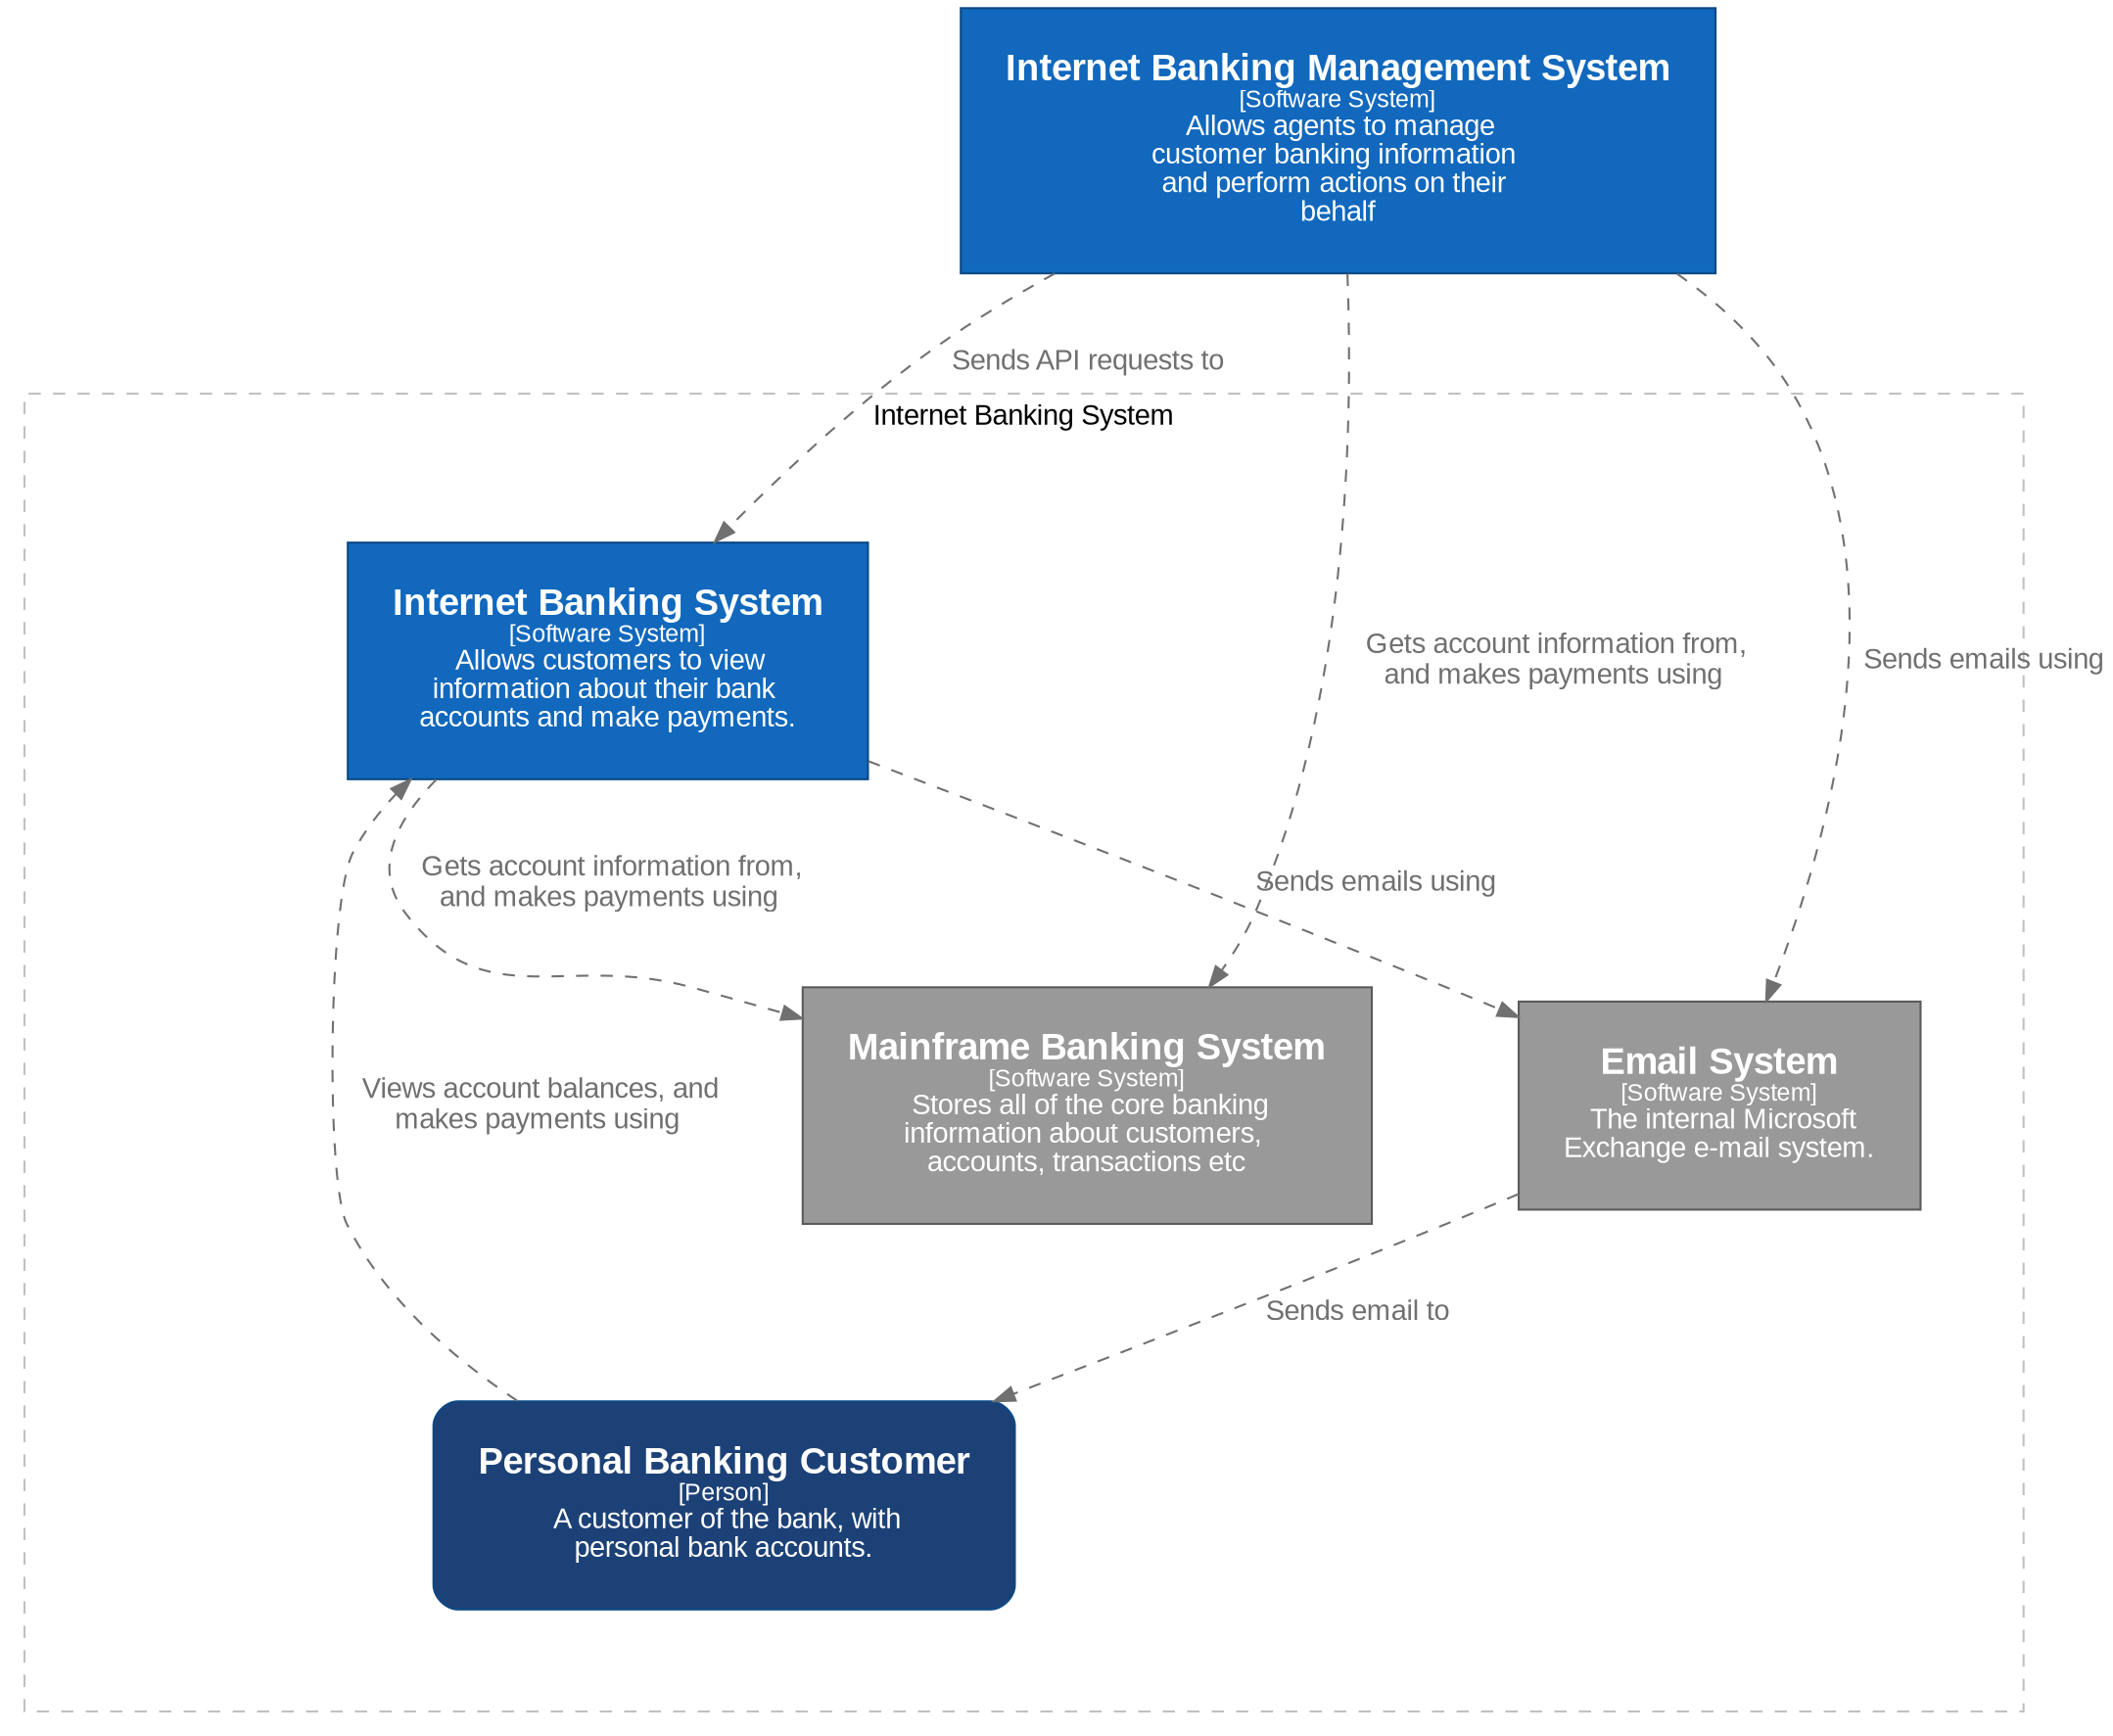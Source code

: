 digraph {
    compound=true
    graph [fontname="Arial", rankdir=TB, ranksep=1.0, nodesep=1.0]
    node [fontname="Arial", shape=box, margin="0.3,0.3"]
    edge [fontname="Arial"]

    subgraph cluster_internetBanking {
        label = "Internet Banking System"
        style = "dashed"
        color = "grey"
        margin="50,50"
        
        internetBanking__internetBankingSystem [
        id="internetBanking__internetBankingSystem",
        shape="rectangle",
        label=<<font point-size="18"><b>Internet Banking System</b></font><br /><font point-size="12">[Software System]</font><br /><font point-size="14">  Allows customers to view <br />information about their bank <br />accounts and make payments.</font>>,
        style="filled",
        color="#0b4884",
        fillcolor="#1168bd",
        fontcolor="#ffffff"
    ]
internetBanking__mainframeBankingSystem [
        id="internetBanking__mainframeBankingSystem",
        shape="rectangle",
        label=<<font point-size="18"><b>Mainframe Banking System</b></font><br /><font point-size="12">[Software System]</font><br /><font point-size="14">  Stores all of the core banking <br />information about customers, <br />accounts, transactions etc</font>>,
        style="filled",
        color="#5a5a5a",
        fillcolor="#999999",
        fontcolor="#ffffff"
    ]
internetBanking__emailSystem [
        id="internetBanking__emailSystem",
        shape="rectangle",
        label=<<font point-size="18"><b>Email System</b></font><br /><font point-size="12">[Software System]</font><br /><font point-size="14">  The internal Microsoft <br />Exchange e-mail system.</font>>,
        style="filled",
        color="#5a5a5a",
        fillcolor="#999999",
        fontcolor="#ffffff"
    ]
internetBanking__customer [
        id="internetBanking__customer",
        shape="rectangle",
        label=<<font point-size="18"><b>Personal Banking Customer</b></font><br /><font point-size="12">[Person]</font><br /><font point-size="14">  A customer of the bank, with <br />personal bank accounts.</font>>,
        style="filled,rounded",
        color="#0b4884",
        fillcolor="#1C4177",
        fontcolor="#ffffff"
    ]
        
    }

internetBankingAgent__internetBankingManagementSystem [
        id="internetBankingAgent__internetBankingManagementSystem",
        shape="rectangle",
        label=<<font point-size="18"><b>Internet Banking Management System</b></font><br /><font point-size="12">[Software System]</font><br /><font point-size="14">  Allows agents to manage <br />customer banking information <br />and perform actions on their <br />behalf</font>>,
        style="filled",
        color="#0b4884",
        fillcolor="#1168bd",
        fontcolor="#ffffff"
    ]
internetBankingAgent__internetBankingManagementSystem -> internetBanking__internetBankingSystem [ id="100001", label=<<font point-size="14">  Sends API requests to</font>>, style="dashed", color="#707070", fontcolor="#707070" ]
internetBankingAgent__internetBankingManagementSystem -> internetBanking__mainframeBankingSystem [ id="100002", label=<<font point-size="14">  Gets account information from, <br />and makes payments using</font>>, style="dashed", color="#707070", fontcolor="#707070" ]
internetBankingAgent__internetBankingManagementSystem -> internetBanking__emailSystem [ id="100003", label=<<font point-size="14">  Sends emails using</font>>, style="dashed", color="#707070", fontcolor="#707070" ]
internetBanking__customer -> internetBanking__internetBankingSystem [ id="100004", label=<<font point-size="14">  Views account balances, and <br />makes payments using</font>>, style="dashed", color="#707070", fontcolor="#707070" ]
internetBanking__emailSystem -> internetBanking__customer [ id="100006", label=<<font point-size="14">  Sends email to</font>>, style="dashed", color="#707070", fontcolor="#707070" ]
internetBanking__internetBankingSystem -> internetBanking__mainframeBankingSystem [ id="100011", label=<<font point-size="14">  Gets account information from, <br />and makes payments using</font>>, style="dashed", color="#707070", fontcolor="#707070" ]
internetBanking__internetBankingSystem -> internetBanking__emailSystem [ id="100014", label=<<font point-size="14">  Sends emails using</font>>, style="dashed", color="#707070", fontcolor="#707070" ]
     
}